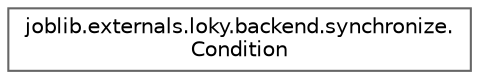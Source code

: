 digraph "Graphical Class Hierarchy"
{
 // LATEX_PDF_SIZE
  bgcolor="transparent";
  edge [fontname=Helvetica,fontsize=10,labelfontname=Helvetica,labelfontsize=10];
  node [fontname=Helvetica,fontsize=10,shape=box,height=0.2,width=0.4];
  rankdir="LR";
  Node0 [id="Node000000",label="joblib.externals.loky.backend.synchronize.\lCondition",height=0.2,width=0.4,color="grey40", fillcolor="white", style="filled",URL="$d9/d4e/classjoblib_1_1externals_1_1loky_1_1backend_1_1synchronize_1_1Condition.html",tooltip=" "];
}
